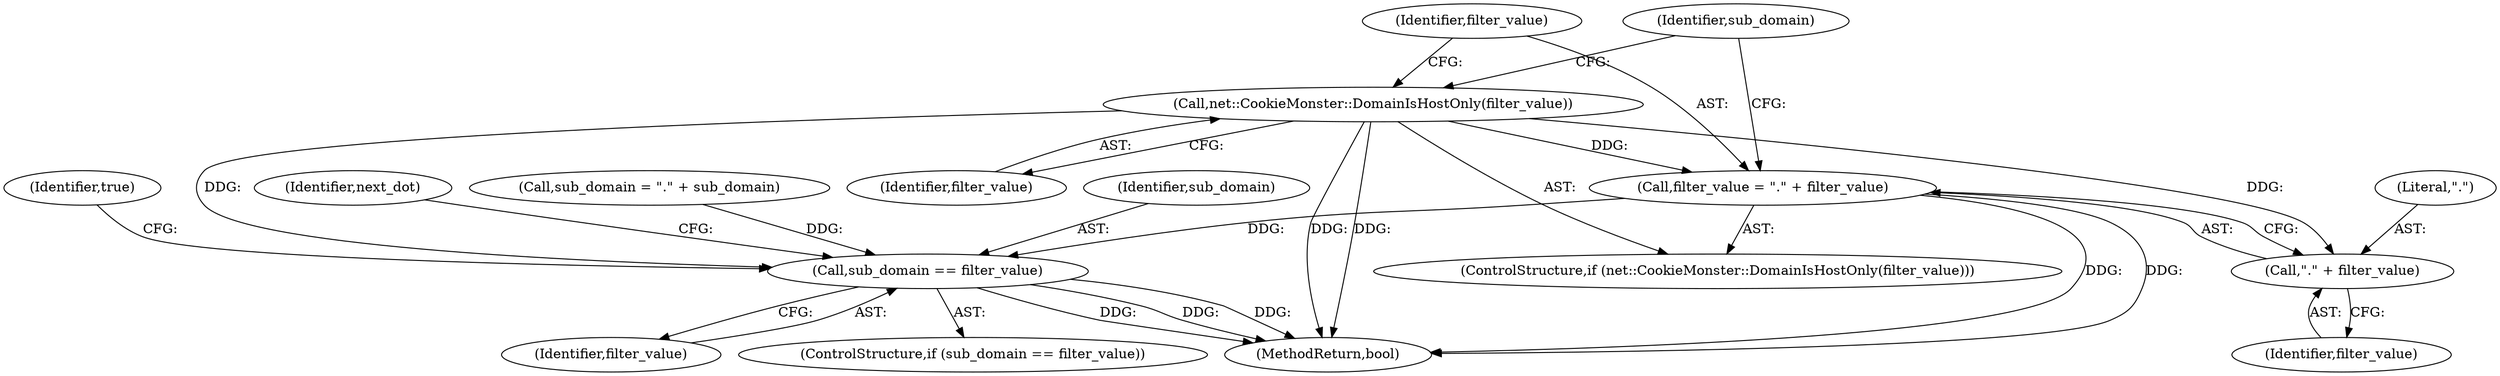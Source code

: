 digraph "0_Chrome_b7e899141194fa27d55a990e38ae8bdcc5183a90_9@API" {
"1000120" [label="(Call,net::CookieMonster::DomainIsHostOnly(filter_value))"];
"1000122" [label="(Call,filter_value = \".\" + filter_value)"];
"1000147" [label="(Call,sub_domain == filter_value)"];
"1000124" [label="(Call,\".\" + filter_value)"];
"1000131" [label="(Identifier,sub_domain)"];
"1000121" [label="(Identifier,filter_value)"];
"1000119" [label="(ControlStructure,if (net::CookieMonster::DomainIsHostOnly(filter_value)))"];
"1000163" [label="(MethodReturn,bool)"];
"1000137" [label="(Call,sub_domain = \".\" + sub_domain)"];
"1000147" [label="(Call,sub_domain == filter_value)"];
"1000149" [label="(Identifier,filter_value)"];
"1000122" [label="(Call,filter_value = \".\" + filter_value)"];
"1000148" [label="(Identifier,sub_domain)"];
"1000126" [label="(Identifier,filter_value)"];
"1000146" [label="(ControlStructure,if (sub_domain == filter_value))"];
"1000120" [label="(Call,net::CookieMonster::DomainIsHostOnly(filter_value))"];
"1000151" [label="(Identifier,true)"];
"1000123" [label="(Identifier,filter_value)"];
"1000154" [label="(Identifier,next_dot)"];
"1000125" [label="(Literal,\".\")"];
"1000124" [label="(Call,\".\" + filter_value)"];
"1000120" -> "1000119"  [label="AST: "];
"1000120" -> "1000121"  [label="CFG: "];
"1000121" -> "1000120"  [label="AST: "];
"1000123" -> "1000120"  [label="CFG: "];
"1000131" -> "1000120"  [label="CFG: "];
"1000120" -> "1000163"  [label="DDG: "];
"1000120" -> "1000163"  [label="DDG: "];
"1000120" -> "1000122"  [label="DDG: "];
"1000120" -> "1000124"  [label="DDG: "];
"1000120" -> "1000147"  [label="DDG: "];
"1000122" -> "1000119"  [label="AST: "];
"1000122" -> "1000124"  [label="CFG: "];
"1000123" -> "1000122"  [label="AST: "];
"1000124" -> "1000122"  [label="AST: "];
"1000131" -> "1000122"  [label="CFG: "];
"1000122" -> "1000163"  [label="DDG: "];
"1000122" -> "1000163"  [label="DDG: "];
"1000122" -> "1000147"  [label="DDG: "];
"1000147" -> "1000146"  [label="AST: "];
"1000147" -> "1000149"  [label="CFG: "];
"1000148" -> "1000147"  [label="AST: "];
"1000149" -> "1000147"  [label="AST: "];
"1000151" -> "1000147"  [label="CFG: "];
"1000154" -> "1000147"  [label="CFG: "];
"1000147" -> "1000163"  [label="DDG: "];
"1000147" -> "1000163"  [label="DDG: "];
"1000147" -> "1000163"  [label="DDG: "];
"1000137" -> "1000147"  [label="DDG: "];
"1000124" -> "1000126"  [label="CFG: "];
"1000125" -> "1000124"  [label="AST: "];
"1000126" -> "1000124"  [label="AST: "];
}
